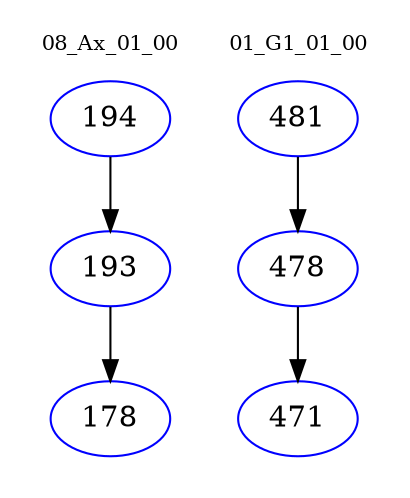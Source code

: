 digraph{
subgraph cluster_0 {
color = white
label = "08_Ax_01_00";
fontsize=10;
T0_194 [label="194", color="blue"]
T0_194 -> T0_193 [color="black"]
T0_193 [label="193", color="blue"]
T0_193 -> T0_178 [color="black"]
T0_178 [label="178", color="blue"]
}
subgraph cluster_1 {
color = white
label = "01_G1_01_00";
fontsize=10;
T1_481 [label="481", color="blue"]
T1_481 -> T1_478 [color="black"]
T1_478 [label="478", color="blue"]
T1_478 -> T1_471 [color="black"]
T1_471 [label="471", color="blue"]
}
}
